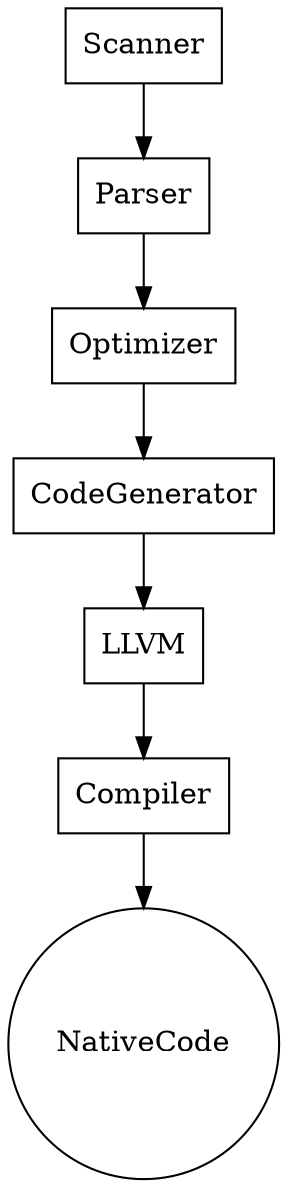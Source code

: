 digraph G{
	node [shape=box];

	Scanner->Parser;
	Parser->Optimizer;
	Optimizer->CodeGenerator;
	CodeGenerator->LLVM;
	LLVM->Compiler;
	Compiler->NativeCode;

	NativeCode [shape=circle];
}

